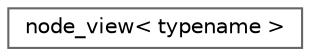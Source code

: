 digraph "Graphical Class Hierarchy"
{
 // LATEX_PDF_SIZE
  bgcolor="transparent";
  edge [fontname=Helvetica,fontsize=10,labelfontname=Helvetica,labelfontsize=10];
  node [fontname=Helvetica,fontsize=10,shape=box,height=0.2,width=0.4];
  rankdir="LR";
  Node0 [id="Node000000",label="node_view\< typename \>",height=0.2,width=0.4,color="grey40", fillcolor="white", style="filled",URL="$classnode__view.html",tooltip=" "];
}
